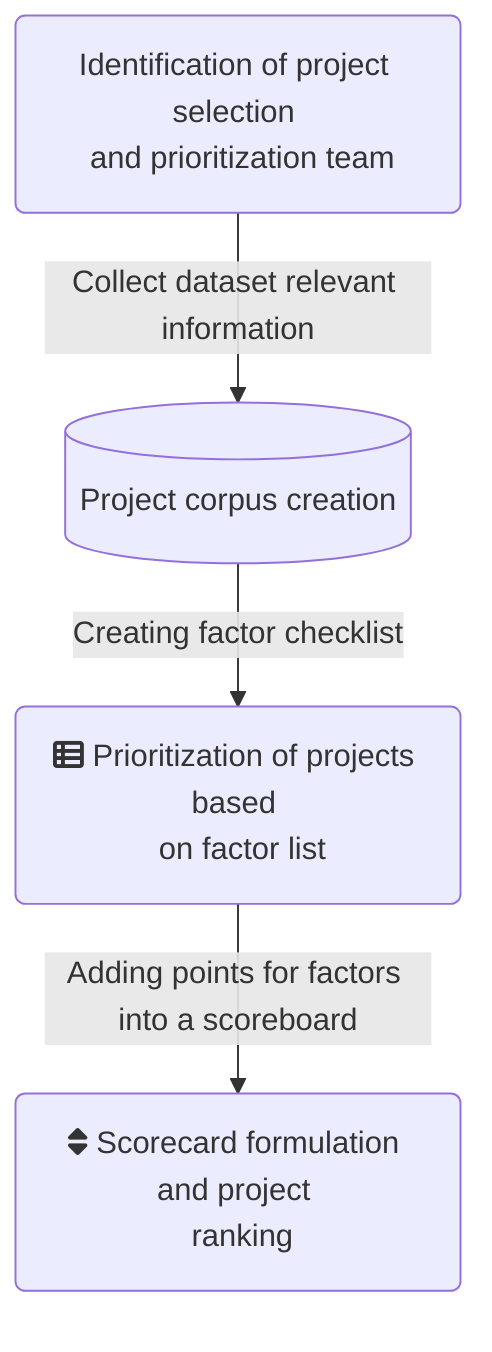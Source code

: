 graph TD;
	A(Identification of project selection <br> and prioritization team) --> |Collect dataset relevant information|B[(Project corpus creation)]
    B--> |Creating factor checklist| C(fa:fa-th-list Prioritization of projects based <br> on factor list)
    C--> |Adding points for factors into a scoreboard| D(fa:fa-sort Scorecard formulation and project <br> ranking)